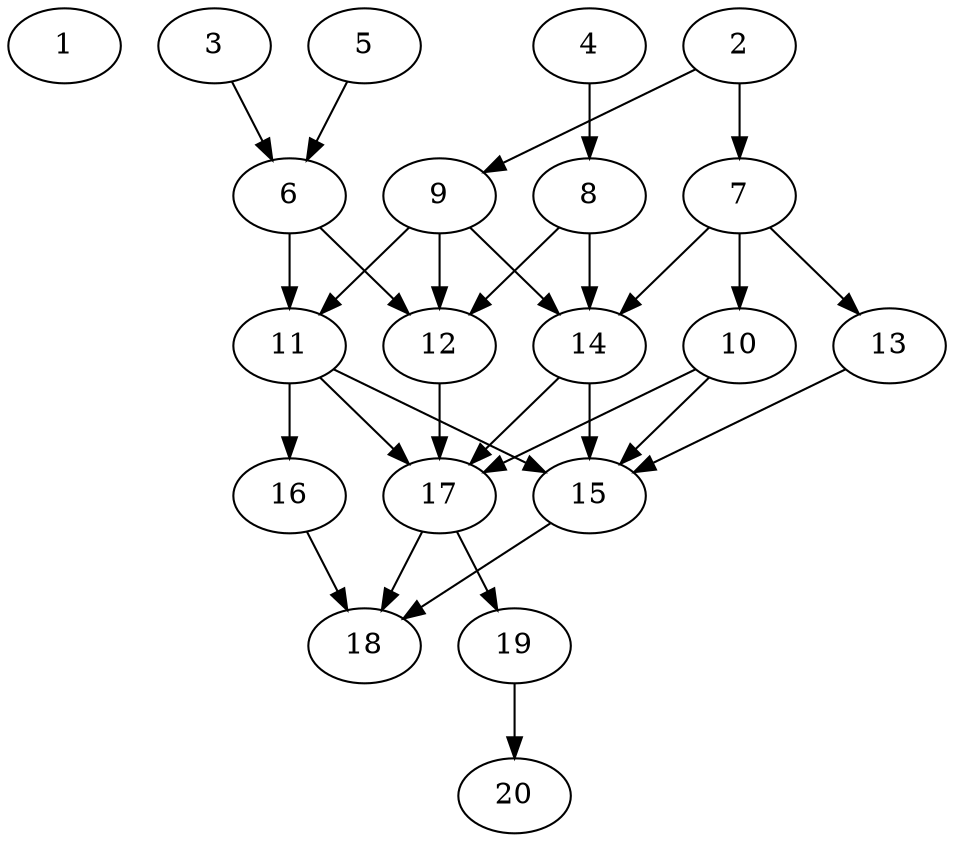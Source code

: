 // DAG automatically generated by daggen at Tue Jul 23 14:31:37 2019
// ./daggen --dot -n 20 --ccr 0.4 --fat 0.5 --regular 0.5 --density 0.8 --mindata 5242880 --maxdata 52428800 
digraph G {
  1 [size="110630400", alpha="0.17", expect_size="44252160"] 
  2 [size="85250560", alpha="0.13", expect_size="34100224"] 
  2 -> 7 [size ="34100224"]
  2 -> 9 [size ="34100224"]
  3 [size="54888960", alpha="0.03", expect_size="21955584"] 
  3 -> 6 [size ="21955584"]
  4 [size="115801600", alpha="0.19", expect_size="46320640"] 
  4 -> 8 [size ="46320640"]
  5 [size="112015360", alpha="0.11", expect_size="44806144"] 
  5 -> 6 [size ="44806144"]
  6 [size="91443200", alpha="0.17", expect_size="36577280"] 
  6 -> 11 [size ="36577280"]
  6 -> 12 [size ="36577280"]
  7 [size="41507840", alpha="0.09", expect_size="16603136"] 
  7 -> 10 [size ="16603136"]
  7 -> 13 [size ="16603136"]
  7 -> 14 [size ="16603136"]
  8 [size="25072640", alpha="0.10", expect_size="10029056"] 
  8 -> 12 [size ="10029056"]
  8 -> 14 [size ="10029056"]
  9 [size="49341440", alpha="0.03", expect_size="19736576"] 
  9 -> 11 [size ="19736576"]
  9 -> 12 [size ="19736576"]
  9 -> 14 [size ="19736576"]
  10 [size="48143360", alpha="0.07", expect_size="19257344"] 
  10 -> 15 [size ="19257344"]
  10 -> 17 [size ="19257344"]
  11 [size="32235520", alpha="0.06", expect_size="12894208"] 
  11 -> 15 [size ="12894208"]
  11 -> 16 [size ="12894208"]
  11 -> 17 [size ="12894208"]
  12 [size="14814720", alpha="0.18", expect_size="5925888"] 
  12 -> 17 [size ="5925888"]
  13 [size="88880640", alpha="0.11", expect_size="35552256"] 
  13 -> 15 [size ="35552256"]
  14 [size="107161600", alpha="0.18", expect_size="42864640"] 
  14 -> 15 [size ="42864640"]
  14 -> 17 [size ="42864640"]
  15 [size="101383680", alpha="0.18", expect_size="40553472"] 
  15 -> 18 [size ="40553472"]
  16 [size="47843840", alpha="0.01", expect_size="19137536"] 
  16 -> 18 [size ="19137536"]
  17 [size="32921600", alpha="0.05", expect_size="13168640"] 
  17 -> 18 [size ="13168640"]
  17 -> 19 [size ="13168640"]
  18 [size="84789760", alpha="0.19", expect_size="33915904"] 
  19 [size="24972800", alpha="0.13", expect_size="9989120"] 
  19 -> 20 [size ="9989120"]
  20 [size="40535040", alpha="0.16", expect_size="16214016"] 
}
